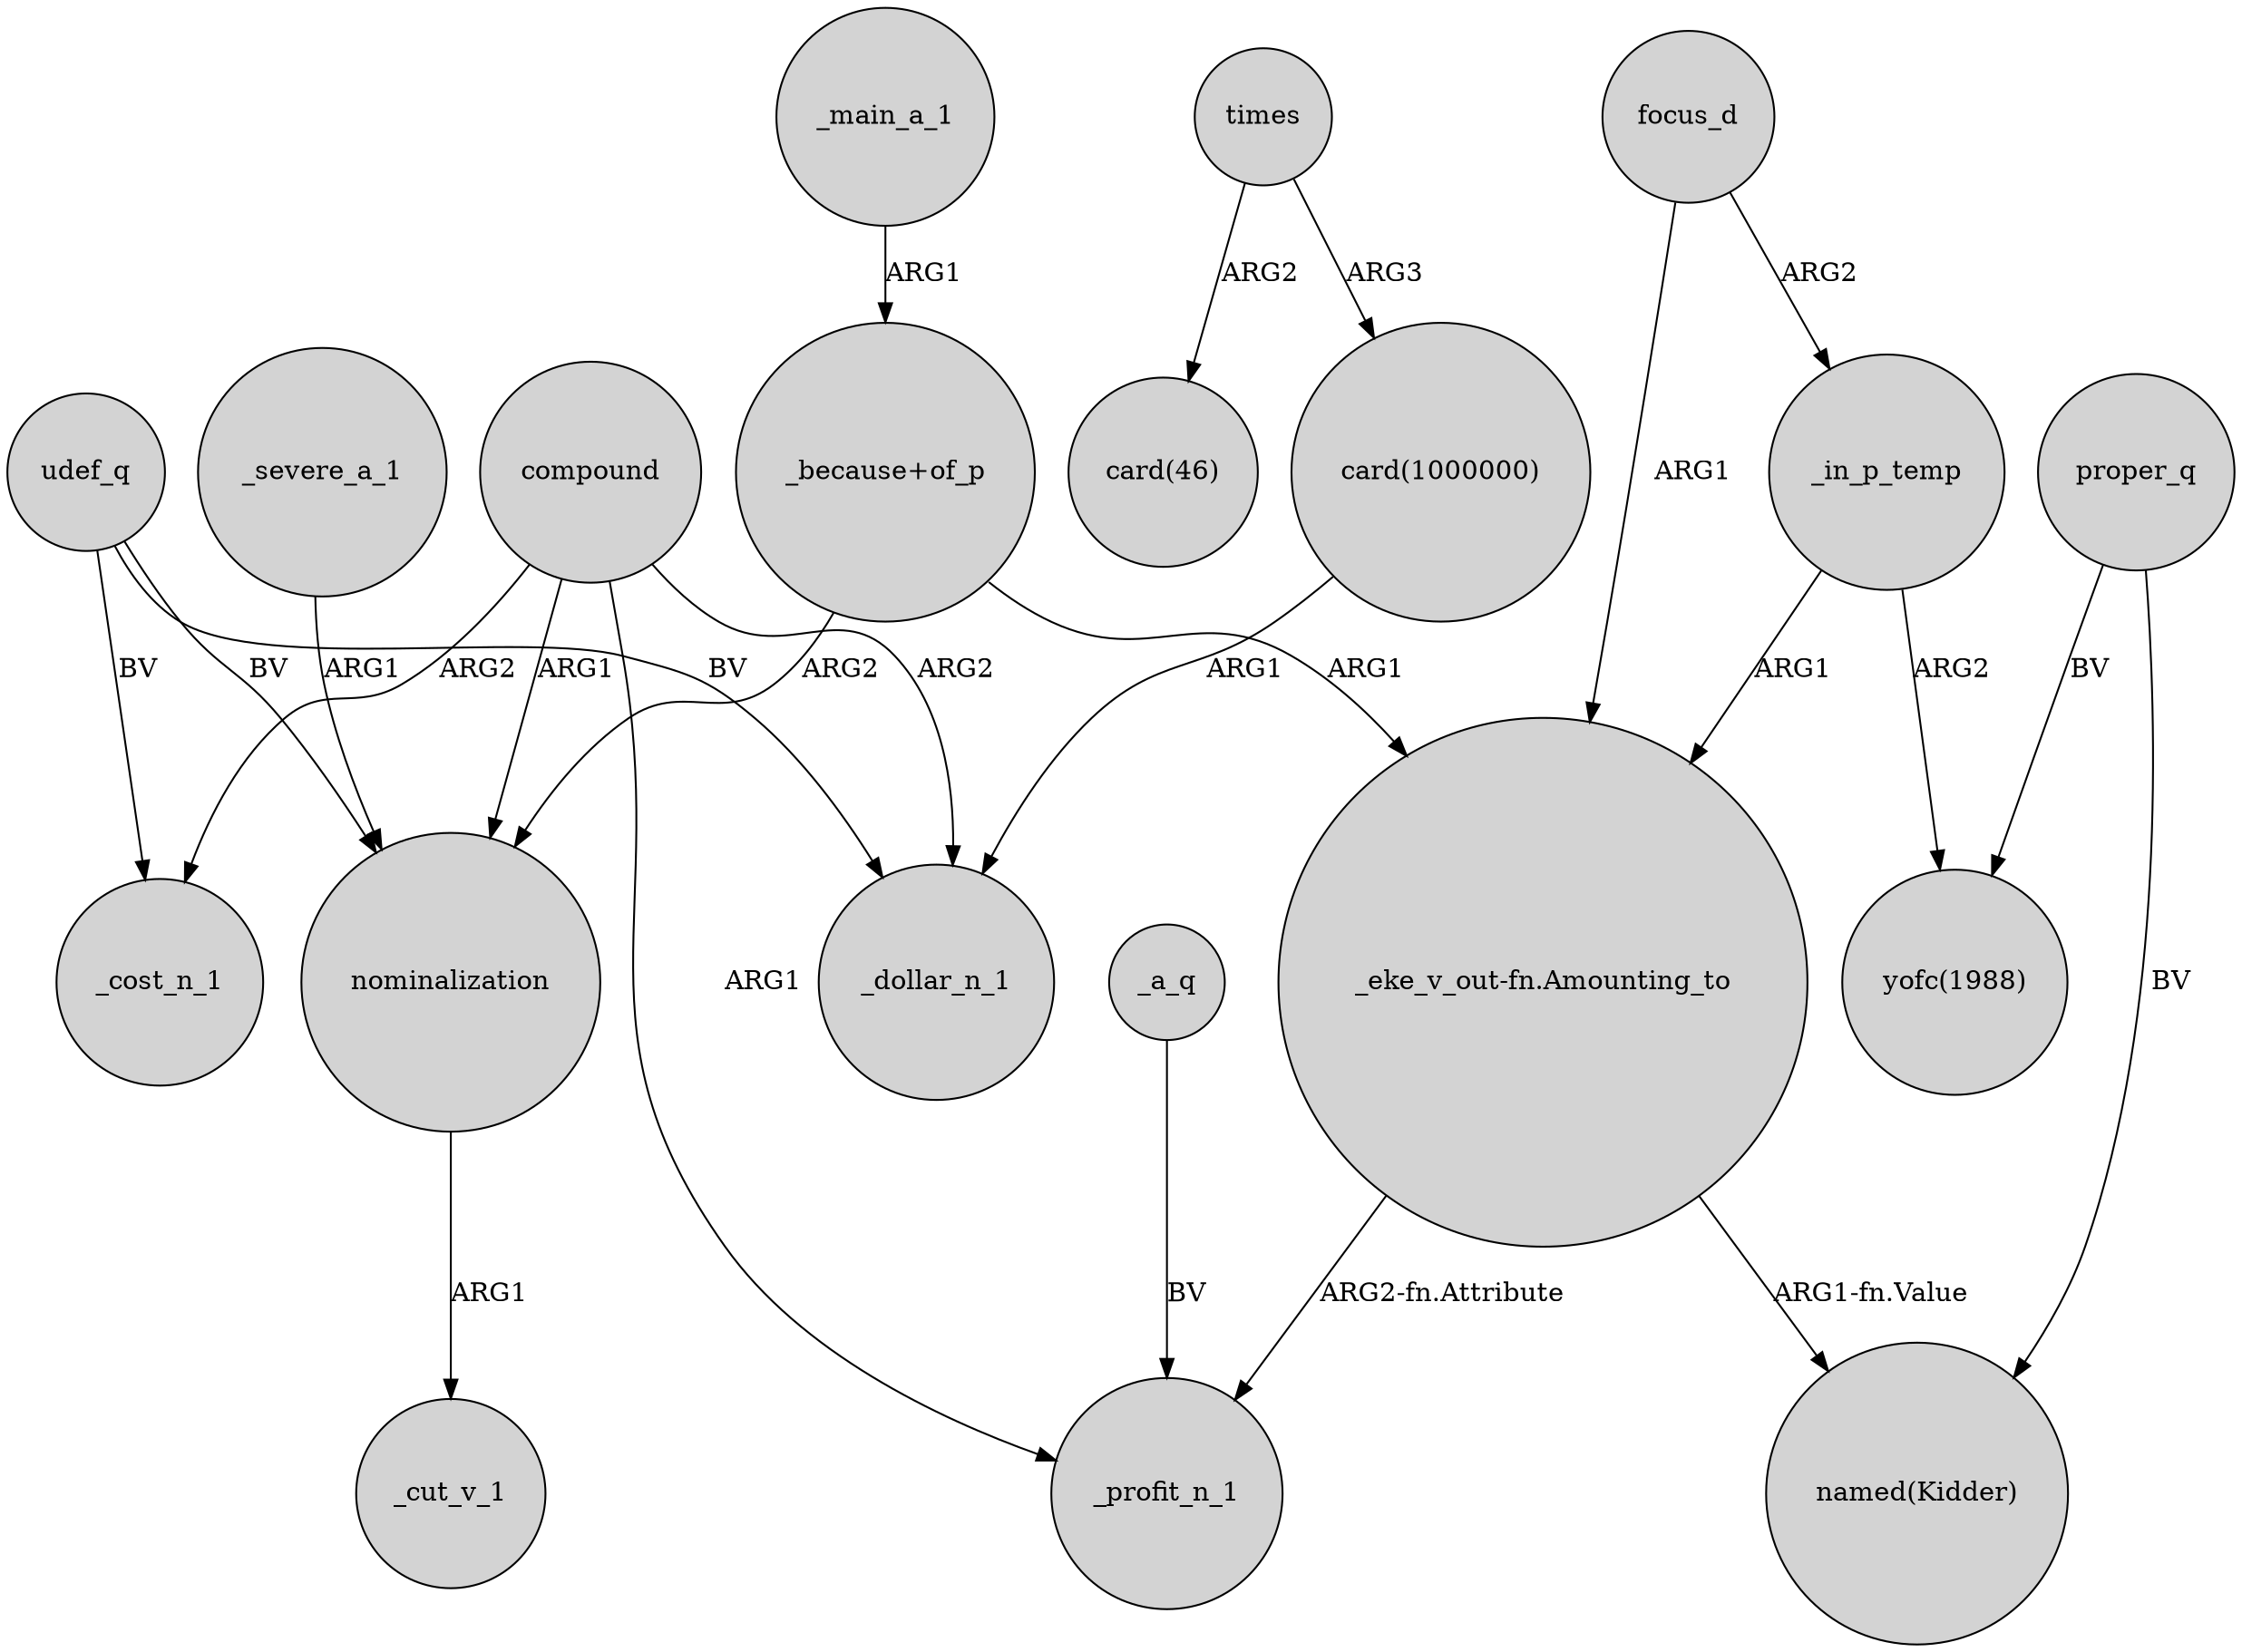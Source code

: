 digraph {
	node [shape=circle style=filled]
	compound -> _cost_n_1 [label=ARG2]
	"_eke_v_out-fn.Amounting_to" -> _profit_n_1 [label="ARG2-fn.Attribute"]
	udef_q -> nominalization [label=BV]
	times -> "card(1000000)" [label=ARG3]
	compound -> _dollar_n_1 [label=ARG2]
	_main_a_1 -> "_because+of_p" [label=ARG1]
	compound -> nominalization [label=ARG1]
	"_because+of_p" -> nominalization [label=ARG2]
	times -> "card(46)" [label=ARG2]
	"_eke_v_out-fn.Amounting_to" -> "named(Kidder)" [label="ARG1-fn.Value"]
	compound -> _profit_n_1 [label=ARG1]
	udef_q -> _dollar_n_1 [label=BV]
	"card(1000000)" -> _dollar_n_1 [label=ARG1]
	"_because+of_p" -> "_eke_v_out-fn.Amounting_to" [label=ARG1]
	focus_d -> _in_p_temp [label=ARG2]
	proper_q -> "yofc(1988)" [label=BV]
	nominalization -> _cut_v_1 [label=ARG1]
	focus_d -> "_eke_v_out-fn.Amounting_to" [label=ARG1]
	_a_q -> _profit_n_1 [label=BV]
	_severe_a_1 -> nominalization [label=ARG1]
	proper_q -> "named(Kidder)" [label=BV]
	udef_q -> _cost_n_1 [label=BV]
	_in_p_temp -> "_eke_v_out-fn.Amounting_to" [label=ARG1]
	_in_p_temp -> "yofc(1988)" [label=ARG2]
}

